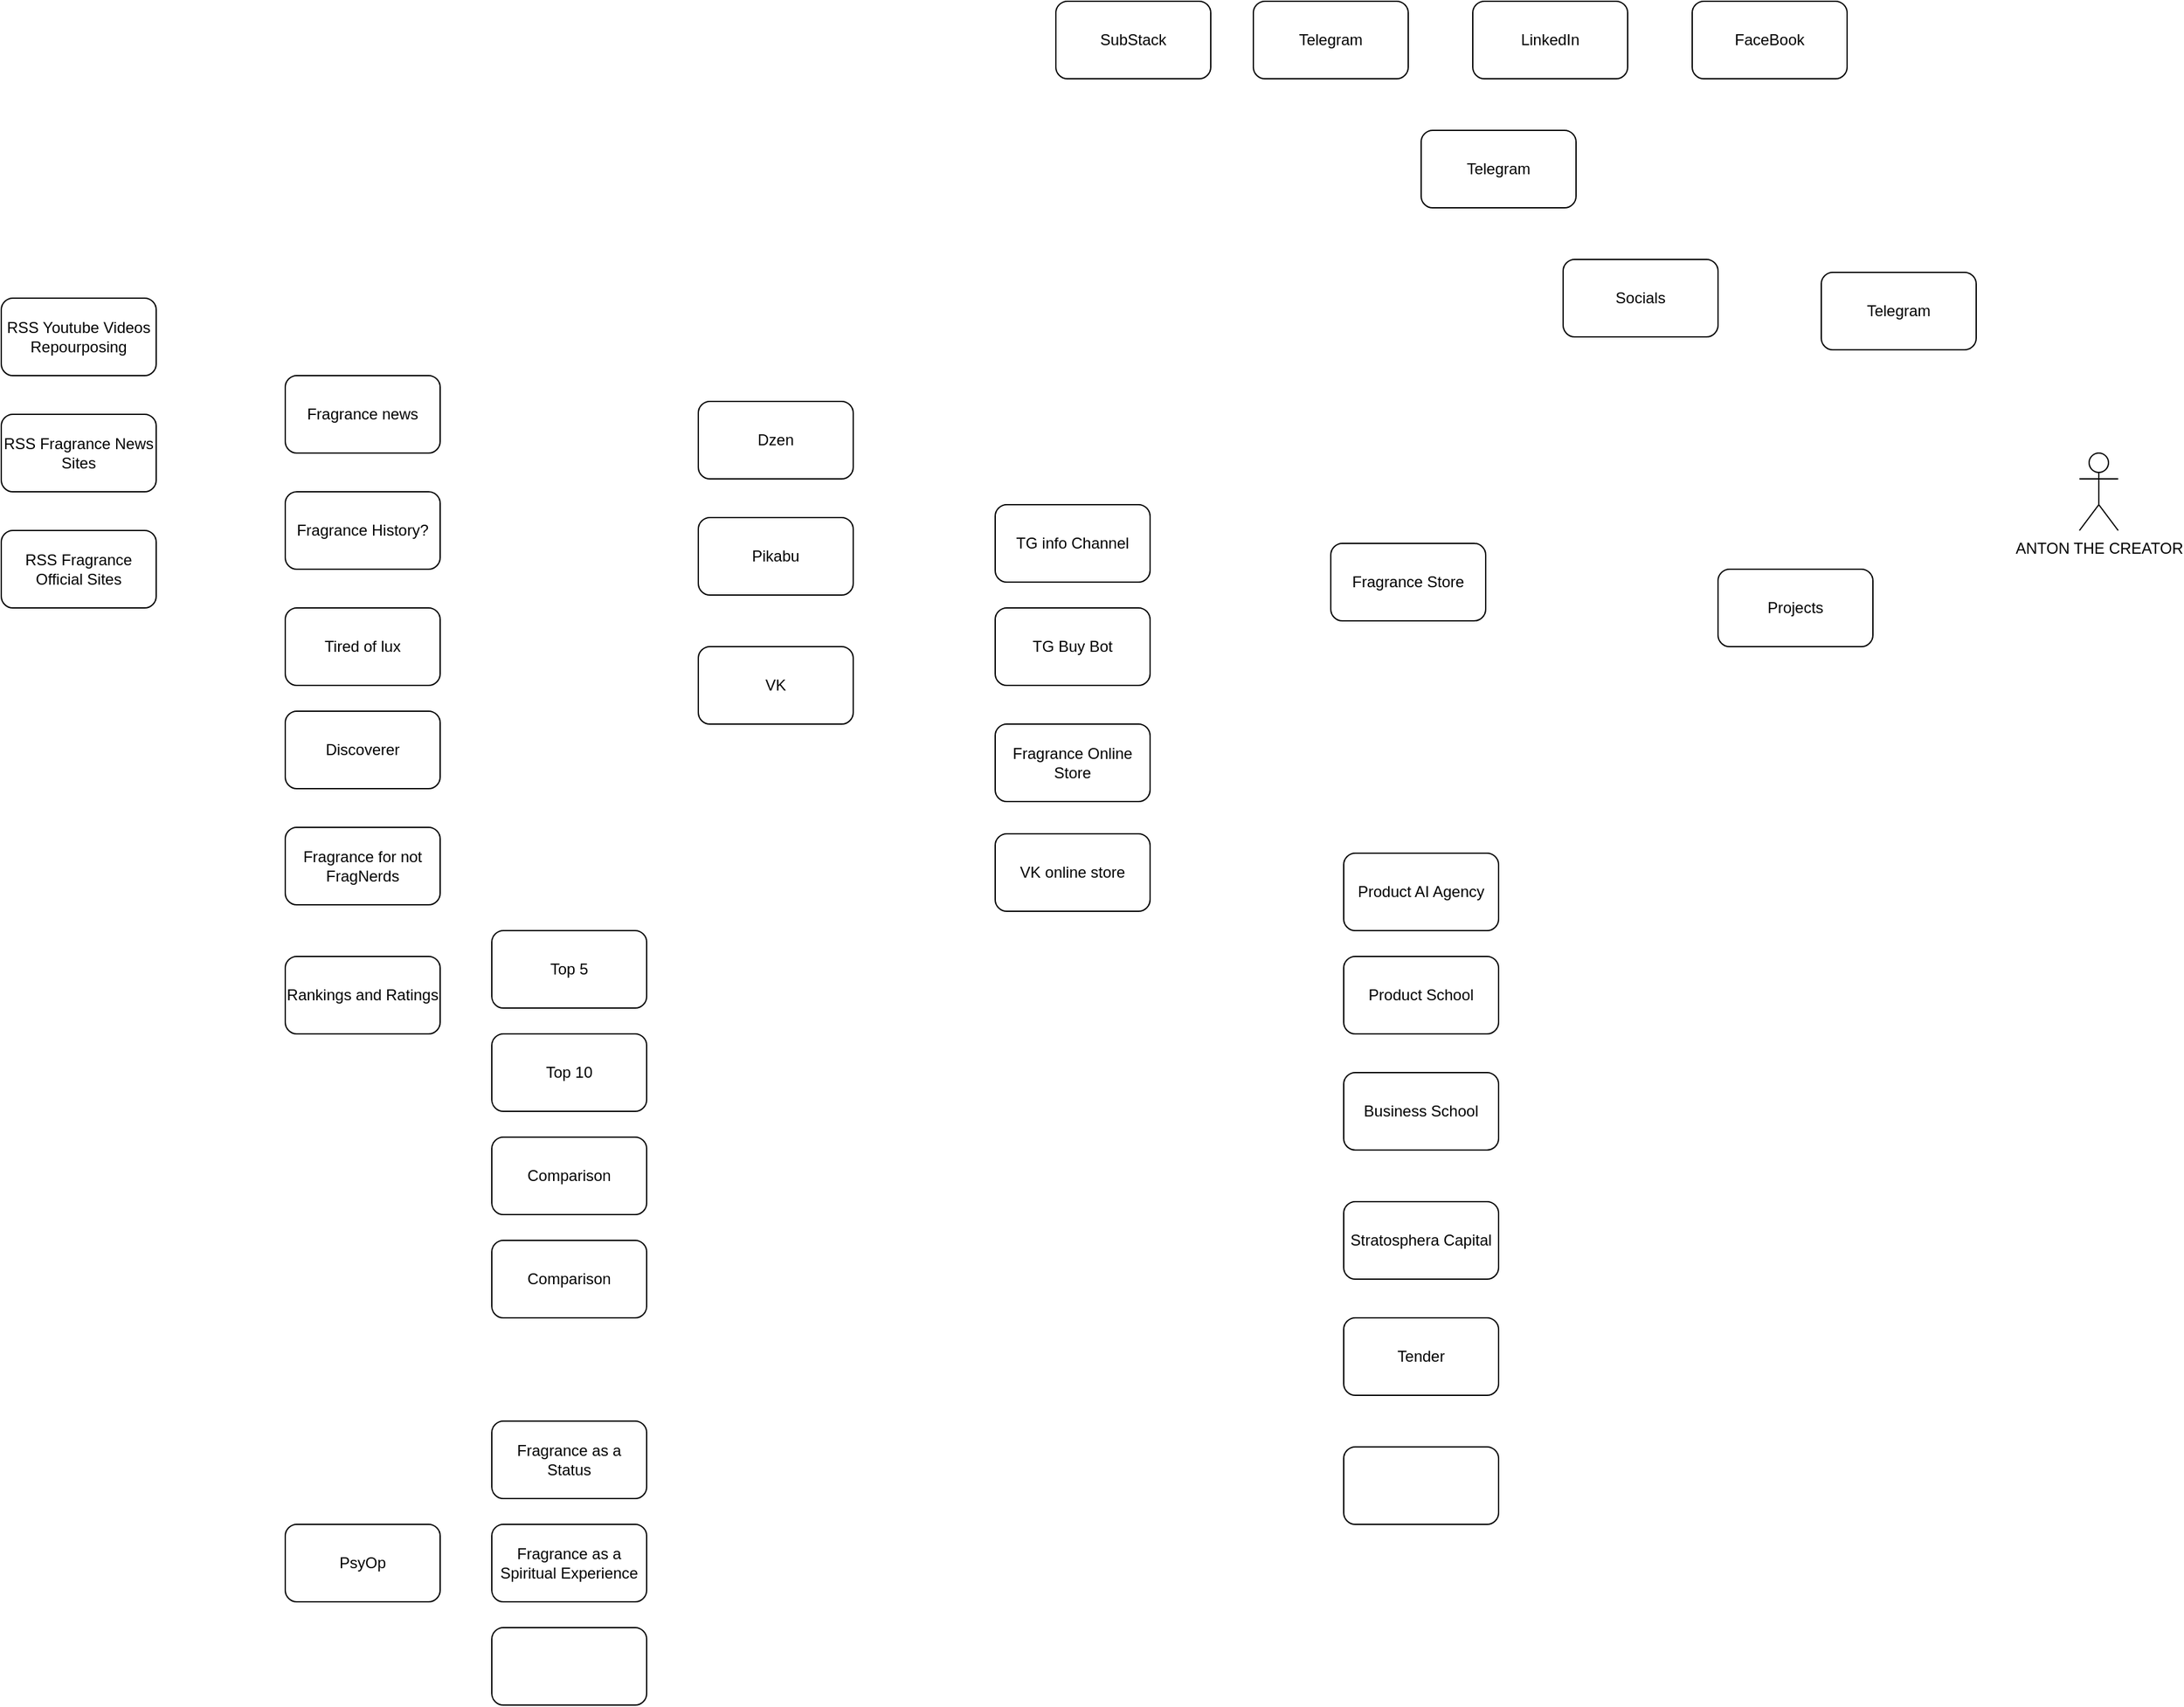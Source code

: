 <mxfile version="24.7.7">
  <diagram id="C5RBs43oDa-KdzZeNtuy" name="Page-1">
    <mxGraphModel dx="2848" dy="1832" grid="1" gridSize="10" guides="1" tooltips="1" connect="1" arrows="1" fold="1" page="1" pageScale="1" pageWidth="827" pageHeight="1169" math="0" shadow="0">
      <root>
        <mxCell id="WIyWlLk6GJQsqaUBKTNV-0" />
        <mxCell id="WIyWlLk6GJQsqaUBKTNV-1" parent="WIyWlLk6GJQsqaUBKTNV-0" />
        <mxCell id="qxe3Rvk0tDnrJfnU4pzb-0" value="ANTON THE CREATOR" style="shape=umlActor;verticalLabelPosition=bottom;verticalAlign=top;html=1;outlineConnect=0;" vertex="1" parent="WIyWlLk6GJQsqaUBKTNV-1">
          <mxGeometry x="320" y="230" width="30" height="60" as="geometry" />
        </mxCell>
        <mxCell id="qxe3Rvk0tDnrJfnU4pzb-4" value="Socials" style="rounded=1;whiteSpace=wrap;html=1;" vertex="1" parent="WIyWlLk6GJQsqaUBKTNV-1">
          <mxGeometry x="-80" y="80" width="120" height="60" as="geometry" />
        </mxCell>
        <mxCell id="qxe3Rvk0tDnrJfnU4pzb-5" value="Telegram" style="rounded=1;whiteSpace=wrap;html=1;" vertex="1" parent="WIyWlLk6GJQsqaUBKTNV-1">
          <mxGeometry x="-190" y="-20" width="120" height="60" as="geometry" />
        </mxCell>
        <mxCell id="qxe3Rvk0tDnrJfnU4pzb-6" value="FaceBook" style="rounded=1;whiteSpace=wrap;html=1;" vertex="1" parent="WIyWlLk6GJQsqaUBKTNV-1">
          <mxGeometry x="20" y="-120" width="120" height="60" as="geometry" />
        </mxCell>
        <mxCell id="qxe3Rvk0tDnrJfnU4pzb-7" value="LinkedIn" style="rounded=1;whiteSpace=wrap;html=1;" vertex="1" parent="WIyWlLk6GJQsqaUBKTNV-1">
          <mxGeometry x="-150" y="-120" width="120" height="60" as="geometry" />
        </mxCell>
        <mxCell id="qxe3Rvk0tDnrJfnU4pzb-8" value="Telegram" style="rounded=1;whiteSpace=wrap;html=1;" vertex="1" parent="WIyWlLk6GJQsqaUBKTNV-1">
          <mxGeometry x="-320" y="-120" width="120" height="60" as="geometry" />
        </mxCell>
        <mxCell id="qxe3Rvk0tDnrJfnU4pzb-9" value="Telegram" style="rounded=1;whiteSpace=wrap;html=1;" vertex="1" parent="WIyWlLk6GJQsqaUBKTNV-1">
          <mxGeometry x="120" y="90" width="120" height="60" as="geometry" />
        </mxCell>
        <mxCell id="qxe3Rvk0tDnrJfnU4pzb-10" value="Projects" style="rounded=1;whiteSpace=wrap;html=1;" vertex="1" parent="WIyWlLk6GJQsqaUBKTNV-1">
          <mxGeometry x="40" y="320" width="120" height="60" as="geometry" />
        </mxCell>
        <mxCell id="qxe3Rvk0tDnrJfnU4pzb-11" value="Fragrance Store" style="rounded=1;whiteSpace=wrap;html=1;" vertex="1" parent="WIyWlLk6GJQsqaUBKTNV-1">
          <mxGeometry x="-260" y="300" width="120" height="60" as="geometry" />
        </mxCell>
        <mxCell id="qxe3Rvk0tDnrJfnU4pzb-12" value="Product School" style="rounded=1;whiteSpace=wrap;html=1;" vertex="1" parent="WIyWlLk6GJQsqaUBKTNV-1">
          <mxGeometry x="-250" y="620" width="120" height="60" as="geometry" />
        </mxCell>
        <mxCell id="qxe3Rvk0tDnrJfnU4pzb-13" value="Business School" style="rounded=1;whiteSpace=wrap;html=1;" vertex="1" parent="WIyWlLk6GJQsqaUBKTNV-1">
          <mxGeometry x="-250" y="710" width="120" height="60" as="geometry" />
        </mxCell>
        <mxCell id="qxe3Rvk0tDnrJfnU4pzb-14" value="Stratosphera Capital" style="rounded=1;whiteSpace=wrap;html=1;" vertex="1" parent="WIyWlLk6GJQsqaUBKTNV-1">
          <mxGeometry x="-250" y="810" width="120" height="60" as="geometry" />
        </mxCell>
        <mxCell id="qxe3Rvk0tDnrJfnU4pzb-15" value="Tender" style="rounded=1;whiteSpace=wrap;html=1;" vertex="1" parent="WIyWlLk6GJQsqaUBKTNV-1">
          <mxGeometry x="-250" y="900" width="120" height="60" as="geometry" />
        </mxCell>
        <mxCell id="qxe3Rvk0tDnrJfnU4pzb-16" value="TG info Channel" style="rounded=1;whiteSpace=wrap;html=1;" vertex="1" parent="WIyWlLk6GJQsqaUBKTNV-1">
          <mxGeometry x="-520" y="270" width="120" height="60" as="geometry" />
        </mxCell>
        <mxCell id="qxe3Rvk0tDnrJfnU4pzb-17" value="TG Buy Bot" style="rounded=1;whiteSpace=wrap;html=1;" vertex="1" parent="WIyWlLk6GJQsqaUBKTNV-1">
          <mxGeometry x="-520" y="350" width="120" height="60" as="geometry" />
        </mxCell>
        <mxCell id="qxe3Rvk0tDnrJfnU4pzb-18" value="Product AI Agency" style="rounded=1;whiteSpace=wrap;html=1;" vertex="1" parent="WIyWlLk6GJQsqaUBKTNV-1">
          <mxGeometry x="-250" y="540" width="120" height="60" as="geometry" />
        </mxCell>
        <mxCell id="qxe3Rvk0tDnrJfnU4pzb-19" value="SubStack" style="rounded=1;whiteSpace=wrap;html=1;" vertex="1" parent="WIyWlLk6GJQsqaUBKTNV-1">
          <mxGeometry x="-473" y="-120" width="120" height="60" as="geometry" />
        </mxCell>
        <mxCell id="qxe3Rvk0tDnrJfnU4pzb-20" value="" style="rounded=1;whiteSpace=wrap;html=1;" vertex="1" parent="WIyWlLk6GJQsqaUBKTNV-1">
          <mxGeometry x="-250" y="1000" width="120" height="60" as="geometry" />
        </mxCell>
        <mxCell id="qxe3Rvk0tDnrJfnU4pzb-21" value="Dzen" style="rounded=1;whiteSpace=wrap;html=1;" vertex="1" parent="WIyWlLk6GJQsqaUBKTNV-1">
          <mxGeometry x="-750" y="190" width="120" height="60" as="geometry" />
        </mxCell>
        <mxCell id="qxe3Rvk0tDnrJfnU4pzb-22" value="Pikabu" style="rounded=1;whiteSpace=wrap;html=1;" vertex="1" parent="WIyWlLk6GJQsqaUBKTNV-1">
          <mxGeometry x="-750" y="280" width="120" height="60" as="geometry" />
        </mxCell>
        <mxCell id="qxe3Rvk0tDnrJfnU4pzb-23" value="VK" style="rounded=1;whiteSpace=wrap;html=1;" vertex="1" parent="WIyWlLk6GJQsqaUBKTNV-1">
          <mxGeometry x="-750" y="380" width="120" height="60" as="geometry" />
        </mxCell>
        <mxCell id="qxe3Rvk0tDnrJfnU4pzb-24" value="Fragrance news" style="rounded=1;whiteSpace=wrap;html=1;" vertex="1" parent="WIyWlLk6GJQsqaUBKTNV-1">
          <mxGeometry x="-1070" y="170" width="120" height="60" as="geometry" />
        </mxCell>
        <mxCell id="qxe3Rvk0tDnrJfnU4pzb-25" value="Fragrance History?" style="rounded=1;whiteSpace=wrap;html=1;" vertex="1" parent="WIyWlLk6GJQsqaUBKTNV-1">
          <mxGeometry x="-1070" y="260" width="120" height="60" as="geometry" />
        </mxCell>
        <mxCell id="qxe3Rvk0tDnrJfnU4pzb-26" value="Tired of lux" style="rounded=1;whiteSpace=wrap;html=1;" vertex="1" parent="WIyWlLk6GJQsqaUBKTNV-1">
          <mxGeometry x="-1070" y="350" width="120" height="60" as="geometry" />
        </mxCell>
        <mxCell id="qxe3Rvk0tDnrJfnU4pzb-27" value="Fragrance Online Store" style="rounded=1;whiteSpace=wrap;html=1;" vertex="1" parent="WIyWlLk6GJQsqaUBKTNV-1">
          <mxGeometry x="-520" y="440" width="120" height="60" as="geometry" />
        </mxCell>
        <mxCell id="qxe3Rvk0tDnrJfnU4pzb-28" value="VK online store" style="rounded=1;whiteSpace=wrap;html=1;" vertex="1" parent="WIyWlLk6GJQsqaUBKTNV-1">
          <mxGeometry x="-520" y="525" width="120" height="60" as="geometry" />
        </mxCell>
        <mxCell id="qxe3Rvk0tDnrJfnU4pzb-29" value="RSS Youtube Videos Repourposing" style="rounded=1;whiteSpace=wrap;html=1;" vertex="1" parent="WIyWlLk6GJQsqaUBKTNV-1">
          <mxGeometry x="-1290" y="110" width="120" height="60" as="geometry" />
        </mxCell>
        <mxCell id="qxe3Rvk0tDnrJfnU4pzb-30" value="RSS Fragrance News Sites" style="rounded=1;whiteSpace=wrap;html=1;" vertex="1" parent="WIyWlLk6GJQsqaUBKTNV-1">
          <mxGeometry x="-1290" y="200" width="120" height="60" as="geometry" />
        </mxCell>
        <mxCell id="qxe3Rvk0tDnrJfnU4pzb-31" value="RSS Fragrance Official Sites" style="rounded=1;whiteSpace=wrap;html=1;" vertex="1" parent="WIyWlLk6GJQsqaUBKTNV-1">
          <mxGeometry x="-1290" y="290" width="120" height="60" as="geometry" />
        </mxCell>
        <mxCell id="qxe3Rvk0tDnrJfnU4pzb-32" value="Discoverer" style="rounded=1;whiteSpace=wrap;html=1;" vertex="1" parent="WIyWlLk6GJQsqaUBKTNV-1">
          <mxGeometry x="-1070" y="430" width="120" height="60" as="geometry" />
        </mxCell>
        <mxCell id="qxe3Rvk0tDnrJfnU4pzb-33" value="Fragrance for not FragNerds" style="rounded=1;whiteSpace=wrap;html=1;" vertex="1" parent="WIyWlLk6GJQsqaUBKTNV-1">
          <mxGeometry x="-1070" y="520" width="120" height="60" as="geometry" />
        </mxCell>
        <mxCell id="qxe3Rvk0tDnrJfnU4pzb-34" value="Rankings and Ratings" style="rounded=1;whiteSpace=wrap;html=1;" vertex="1" parent="WIyWlLk6GJQsqaUBKTNV-1">
          <mxGeometry x="-1070" y="620" width="120" height="60" as="geometry" />
        </mxCell>
        <mxCell id="qxe3Rvk0tDnrJfnU4pzb-35" value="Top 5" style="rounded=1;whiteSpace=wrap;html=1;" vertex="1" parent="WIyWlLk6GJQsqaUBKTNV-1">
          <mxGeometry x="-910" y="600" width="120" height="60" as="geometry" />
        </mxCell>
        <mxCell id="qxe3Rvk0tDnrJfnU4pzb-36" value="Top 10" style="rounded=1;whiteSpace=wrap;html=1;" vertex="1" parent="WIyWlLk6GJQsqaUBKTNV-1">
          <mxGeometry x="-910" y="680" width="120" height="60" as="geometry" />
        </mxCell>
        <mxCell id="qxe3Rvk0tDnrJfnU4pzb-37" value="Comparison" style="rounded=1;whiteSpace=wrap;html=1;" vertex="1" parent="WIyWlLk6GJQsqaUBKTNV-1">
          <mxGeometry x="-910" y="760" width="120" height="60" as="geometry" />
        </mxCell>
        <mxCell id="qxe3Rvk0tDnrJfnU4pzb-38" value="Comparison" style="rounded=1;whiteSpace=wrap;html=1;" vertex="1" parent="WIyWlLk6GJQsqaUBKTNV-1">
          <mxGeometry x="-910" y="840" width="120" height="60" as="geometry" />
        </mxCell>
        <mxCell id="qxe3Rvk0tDnrJfnU4pzb-39" value="PsyOp" style="rounded=1;whiteSpace=wrap;html=1;" vertex="1" parent="WIyWlLk6GJQsqaUBKTNV-1">
          <mxGeometry x="-1070" y="1060" width="120" height="60" as="geometry" />
        </mxCell>
        <mxCell id="qxe3Rvk0tDnrJfnU4pzb-40" value="Fragrance as a Status" style="rounded=1;whiteSpace=wrap;html=1;" vertex="1" parent="WIyWlLk6GJQsqaUBKTNV-1">
          <mxGeometry x="-910" y="980" width="120" height="60" as="geometry" />
        </mxCell>
        <mxCell id="qxe3Rvk0tDnrJfnU4pzb-41" value="Fragrance as a Spiritual Experience" style="rounded=1;whiteSpace=wrap;html=1;" vertex="1" parent="WIyWlLk6GJQsqaUBKTNV-1">
          <mxGeometry x="-910" y="1060" width="120" height="60" as="geometry" />
        </mxCell>
        <mxCell id="qxe3Rvk0tDnrJfnU4pzb-42" value="" style="rounded=1;whiteSpace=wrap;html=1;" vertex="1" parent="WIyWlLk6GJQsqaUBKTNV-1">
          <mxGeometry x="-910" y="1140" width="120" height="60" as="geometry" />
        </mxCell>
      </root>
    </mxGraphModel>
  </diagram>
</mxfile>
